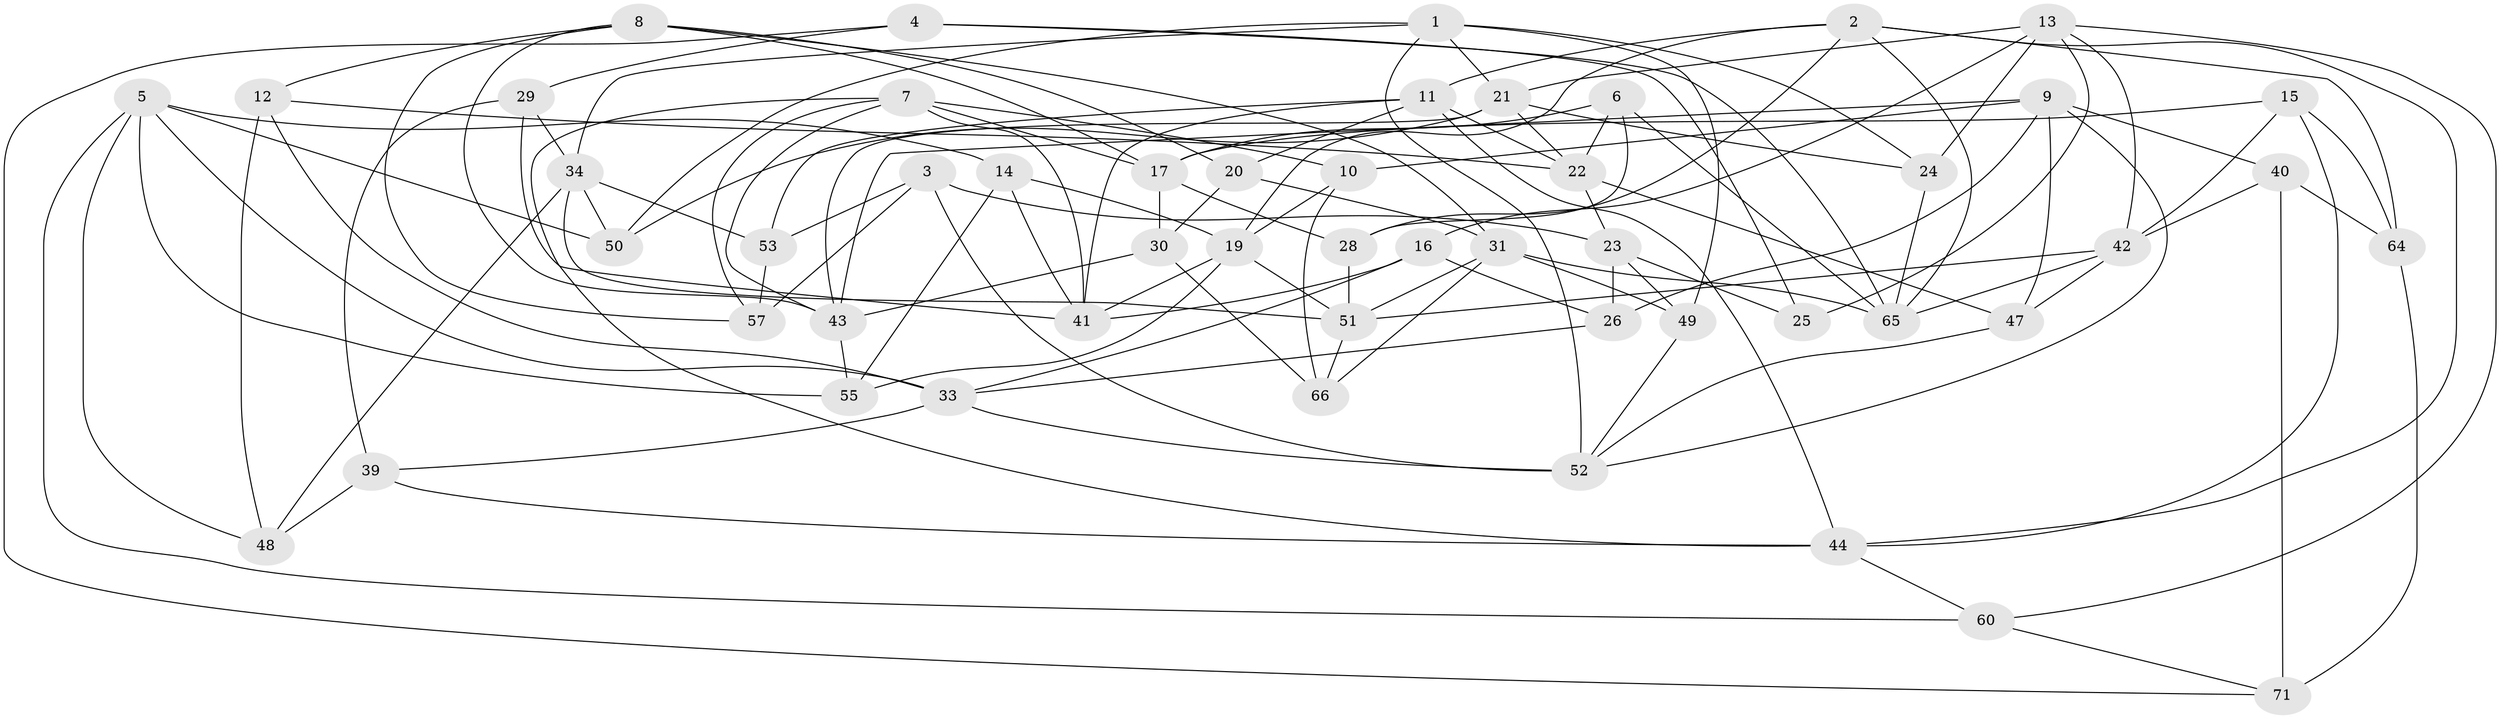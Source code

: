 // Generated by graph-tools (version 1.1) at 2025/24/03/03/25 07:24:30]
// undirected, 51 vertices, 124 edges
graph export_dot {
graph [start="1"]
  node [color=gray90,style=filled];
  1 [super="+18"];
  2 [super="+37"];
  3;
  4;
  5 [super="+32"];
  6;
  7 [super="+38"];
  8 [super="+59"];
  9 [super="+35"];
  10;
  11 [super="+27"];
  12;
  13 [super="+74"];
  14;
  15;
  16;
  17 [super="+67"];
  19 [super="+70"];
  20;
  21 [super="+36"];
  22 [super="+63"];
  23 [super="+61"];
  24;
  25;
  26;
  28;
  29;
  30;
  31 [super="+46"];
  33 [super="+68"];
  34 [super="+54"];
  39;
  40;
  41 [super="+72"];
  42 [super="+73"];
  43 [super="+45"];
  44 [super="+58"];
  47;
  48;
  49;
  50;
  51 [super="+62"];
  52 [super="+56"];
  53;
  55;
  57;
  60;
  64;
  65 [super="+69"];
  66;
  71;
  1 -- 21;
  1 -- 49;
  1 -- 34;
  1 -- 24;
  1 -- 50;
  1 -- 52;
  2 -- 19;
  2 -- 28;
  2 -- 64;
  2 -- 65;
  2 -- 11;
  2 -- 44;
  3 -- 53;
  3 -- 57;
  3 -- 23;
  3 -- 52;
  4 -- 25;
  4 -- 29;
  4 -- 71;
  4 -- 65;
  5 -- 60;
  5 -- 48;
  5 -- 14;
  5 -- 50;
  5 -- 55;
  5 -- 33;
  6 -- 17;
  6 -- 28;
  6 -- 22;
  6 -- 65;
  7 -- 43;
  7 -- 17;
  7 -- 41;
  7 -- 57;
  7 -- 10;
  7 -- 44;
  8 -- 57;
  8 -- 12;
  8 -- 43;
  8 -- 17;
  8 -- 20;
  8 -- 31;
  9 -- 47;
  9 -- 40;
  9 -- 10;
  9 -- 26;
  9 -- 43;
  9 -- 52;
  10 -- 66;
  10 -- 19;
  11 -- 41;
  11 -- 53;
  11 -- 22;
  11 -- 20;
  11 -- 44;
  12 -- 48;
  12 -- 33;
  12 -- 22;
  13 -- 21;
  13 -- 16;
  13 -- 24;
  13 -- 25;
  13 -- 42;
  13 -- 60;
  14 -- 19;
  14 -- 55;
  14 -- 41;
  15 -- 44;
  15 -- 17;
  15 -- 64;
  15 -- 42;
  16 -- 26;
  16 -- 33;
  16 -- 41;
  17 -- 28;
  17 -- 30;
  19 -- 41;
  19 -- 51;
  19 -- 55;
  20 -- 30;
  20 -- 31;
  21 -- 24;
  21 -- 50;
  21 -- 22;
  21 -- 43;
  22 -- 47;
  22 -- 23;
  23 -- 49;
  23 -- 25 [weight=2];
  23 -- 26;
  24 -- 65;
  26 -- 33;
  28 -- 51;
  29 -- 41;
  29 -- 39;
  29 -- 34;
  30 -- 43;
  30 -- 66;
  31 -- 65;
  31 -- 49;
  31 -- 66;
  31 -- 51;
  33 -- 39;
  33 -- 52;
  34 -- 50;
  34 -- 48;
  34 -- 53;
  34 -- 51;
  39 -- 44;
  39 -- 48;
  40 -- 64;
  40 -- 71;
  40 -- 42;
  42 -- 51;
  42 -- 65;
  42 -- 47;
  43 -- 55;
  44 -- 60;
  47 -- 52;
  49 -- 52;
  51 -- 66;
  53 -- 57;
  60 -- 71;
  64 -- 71;
}
